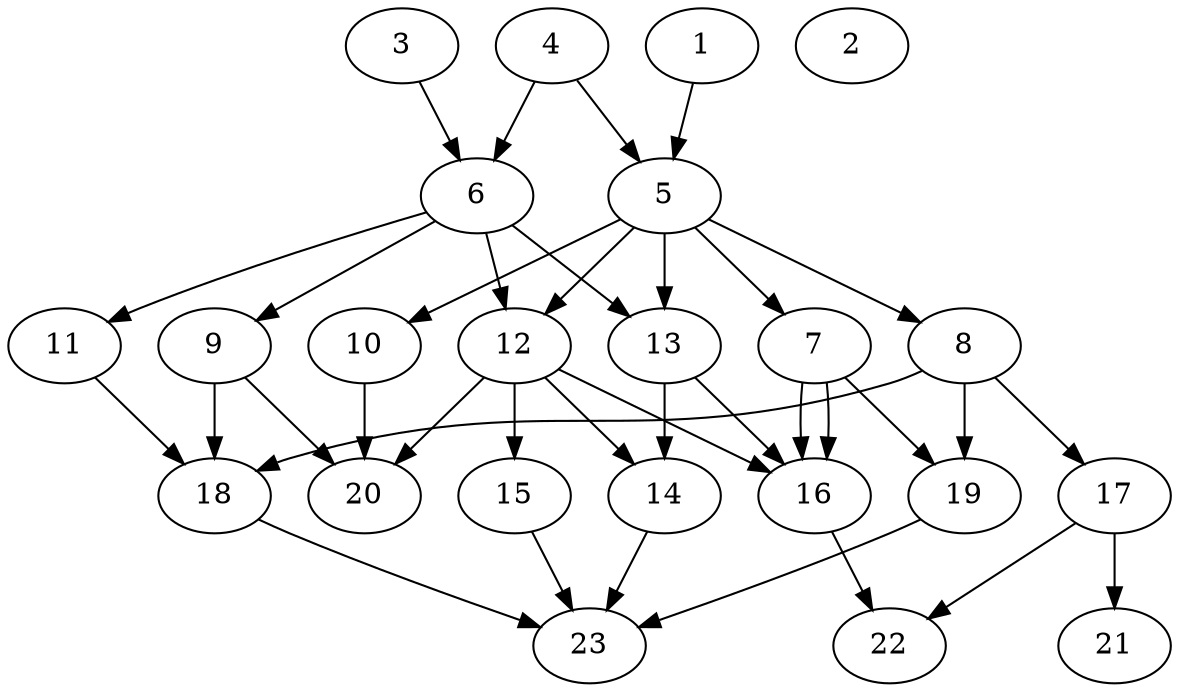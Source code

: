 // DAG (tier=2-normal, mode=compute, n=23, ccr=0.372, fat=0.530, density=0.590, regular=0.440, jump=0.136, mindata=524288, maxdata=8388608)
// DAG automatically generated by daggen at Sun Aug 24 16:33:33 2025
// /home/ermia/Project/Environments/daggen/bin/daggen --dot --ccr 0.372 --fat 0.530 --regular 0.440 --density 0.590 --jump 0.136 --mindata 524288 --maxdata 8388608 -n 23 
digraph G {
  1 [size="7332042891374270", alpha="0.18", expect_size="3666021445687135"]
  1 -> 5 [size ="17832200896512"]
  2 [size="270151409570286665728", alpha="0.02", expect_size="135075704785143332864"]
  3 [size="5264414024245920", alpha="0.19", expect_size="2632207012122960"]
  3 -> 6 [size ="5090551267328"]
  4 [size="3425688058395806", alpha="0.02", expect_size="1712844029197903"]
  4 -> 5 [size ="117713275977728"]
  4 -> 6 [size ="117713275977728"]
  5 [size="52369979613147832", alpha="0.11", expect_size="26184989806573916"]
  5 -> 7 [size ="69337088000000"]
  5 -> 8 [size ="69337088000000"]
  5 -> 10 [size ="69337088000000"]
  5 -> 12 [size ="69337088000000"]
  5 -> 13 [size ="69337088000000"]
  6 [size="120215857825355744", alpha="0.02", expect_size="60107928912677872"]
  6 -> 9 [size ="257924739891200"]
  6 -> 11 [size ="257924739891200"]
  6 -> 12 [size ="257924739891200"]
  6 -> 13 [size ="257924739891200"]
  7 [size="353161802493953472", alpha="0.17", expect_size="176580901246976736"]
  7 -> 16 [size ="315320736677888"]
  7 -> 16 [size ="315320736677888"]
  7 -> 19 [size ="315320736677888"]
  8 [size="17657895830335520768", alpha="0.08", expect_size="8828947915167760384"]
  8 -> 17 [size ="54247861256192"]
  8 -> 18 [size ="54247861256192"]
  8 -> 19 [size ="54247861256192"]
  9 [size="5924669377211169", alpha="0.06", expect_size="2962334688605584"]
  9 -> 18 [size ="184123444428800"]
  9 -> 20 [size ="184123444428800"]
  10 [size="23692098267884324", alpha="0.01", expect_size="11846049133942162"]
  10 -> 20 [size ="555962385563648"]
  11 [size="505441833978257473536", alpha="0.07", expect_size="252720916989128736768"]
  11 -> 18 [size ="507618502115328"]
  12 [size="126247326011124350976", alpha="0.18", expect_size="63123663005562175488"]
  12 -> 14 [size ="201328278110208"]
  12 -> 15 [size ="201328278110208"]
  12 -> 16 [size ="201328278110208"]
  12 -> 20 [size ="201328278110208"]
  13 [size="42663757238339632", alpha="0.16", expect_size="21331878619169816"]
  13 -> 14 [size ="20023817011200"]
  13 -> 16 [size ="20023817011200"]
  14 [size="343009408086016262144", alpha="0.11", expect_size="171504704043008131072"]
  14 -> 23 [size ="392007168032768"]
  15 [size="58720392435195648", alpha="0.10", expect_size="29360196217597824"]
  15 -> 23 [size ="41640915894272"]
  16 [size="7775903744333008", alpha="0.10", expect_size="3887951872166504"]
  16 -> 22 [size ="521943753162752"]
  17 [size="3332321534211670", alpha="0.11", expect_size="1666160767105835"]
  17 -> 21 [size ="191105316421632"]
  17 -> 22 [size ="191105316421632"]
  18 [size="6578566077266821", alpha="0.15", expect_size="3289283038633410"]
  18 -> 23 [size ="360222002511872"]
  19 [size="3843571757787970", alpha="0.19", expect_size="1921785878893985"]
  19 -> 23 [size ="97658026852352"]
  20 [size="304047691646589504", alpha="0.13", expect_size="152023845823294752"]
  21 [size="85517624392265712", alpha="0.03", expect_size="42758812196132856"]
  22 [size="37356605084855280", alpha="0.08", expect_size="18678302542427640"]
  23 [size="302425187096199168000", alpha="0.15", expect_size="151212593548099584000"]
}
